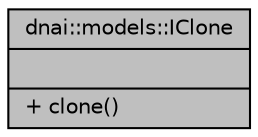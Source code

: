 digraph "dnai::models::IClone"
{
  edge [fontname="Helvetica",fontsize="10",labelfontname="Helvetica",labelfontsize="10"];
  node [fontname="Helvetica",fontsize="10",shape=record];
  Node1 [label="{dnai::models::IClone\n||+ clone()\l}",height=0.2,width=0.4,color="black", fillcolor="grey75", style="filled", fontcolor="black"];
}
